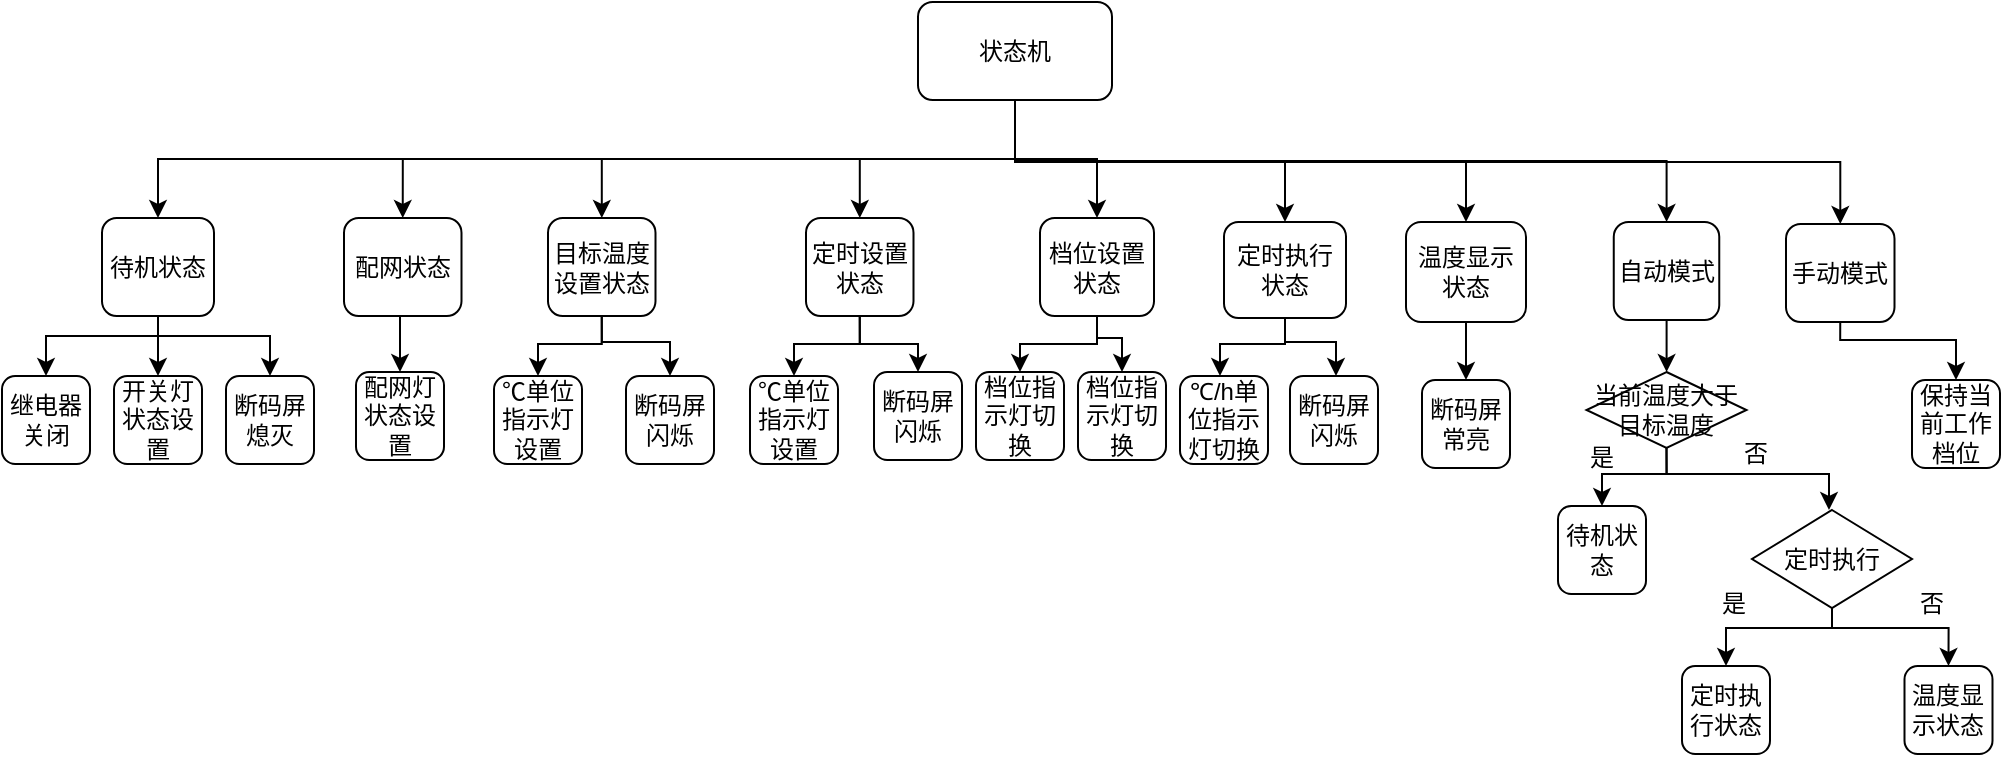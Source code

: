 <mxfile version="16.1.0" type="github">
  <diagram id="1CRwr2Rufhtn1Ta8XZuU" name="Page-1">
    <mxGraphModel dx="2249" dy="762" grid="0" gridSize="10" guides="1" tooltips="1" connect="1" arrows="1" fold="1" page="1" pageScale="1" pageWidth="827" pageHeight="1169" math="0" shadow="0">
      <root>
        <mxCell id="0" />
        <mxCell id="1" parent="0" />
        <mxCell id="KnodIHARpHvEZ9dMHLwk-2" style="edgeStyle=orthogonalEdgeStyle;rounded=0;orthogonalLoop=1;jettySize=auto;html=1;exitX=0.5;exitY=1;exitDx=0;exitDy=0;entryX=0.5;entryY=0;entryDx=0;entryDy=0;" edge="1" parent="1" source="KnodIHARpHvEZ9dMHLwk-7" target="KnodIHARpHvEZ9dMHLwk-9">
          <mxGeometry relative="1" as="geometry" />
        </mxCell>
        <mxCell id="KnodIHARpHvEZ9dMHLwk-3" style="edgeStyle=orthogonalEdgeStyle;rounded=0;orthogonalLoop=1;jettySize=auto;html=1;exitX=0.5;exitY=1;exitDx=0;exitDy=0;" edge="1" parent="1" source="KnodIHARpHvEZ9dMHLwk-7" target="KnodIHARpHvEZ9dMHLwk-10">
          <mxGeometry relative="1" as="geometry" />
        </mxCell>
        <mxCell id="KnodIHARpHvEZ9dMHLwk-4" style="edgeStyle=orthogonalEdgeStyle;rounded=0;orthogonalLoop=1;jettySize=auto;html=1;exitX=0.5;exitY=1;exitDx=0;exitDy=0;" edge="1" parent="1" source="KnodIHARpHvEZ9dMHLwk-7" target="KnodIHARpHvEZ9dMHLwk-11">
          <mxGeometry relative="1" as="geometry" />
        </mxCell>
        <mxCell id="KnodIHARpHvEZ9dMHLwk-5" style="edgeStyle=orthogonalEdgeStyle;rounded=0;orthogonalLoop=1;jettySize=auto;html=1;exitX=0.5;exitY=1;exitDx=0;exitDy=0;" edge="1" parent="1" source="KnodIHARpHvEZ9dMHLwk-7" target="KnodIHARpHvEZ9dMHLwk-13">
          <mxGeometry relative="1" as="geometry" />
        </mxCell>
        <mxCell id="KnodIHARpHvEZ9dMHLwk-6" style="edgeStyle=orthogonalEdgeStyle;rounded=0;orthogonalLoop=1;jettySize=auto;html=1;exitX=0.5;exitY=1;exitDx=0;exitDy=0;" edge="1" parent="1" source="KnodIHARpHvEZ9dMHLwk-7" target="KnodIHARpHvEZ9dMHLwk-15">
          <mxGeometry relative="1" as="geometry" />
        </mxCell>
        <mxCell id="KnodIHARpHvEZ9dMHLwk-64" style="edgeStyle=orthogonalEdgeStyle;rounded=0;orthogonalLoop=1;jettySize=auto;html=1;exitX=0.5;exitY=1;exitDx=0;exitDy=0;" edge="1" parent="1" source="KnodIHARpHvEZ9dMHLwk-7" target="KnodIHARpHvEZ9dMHLwk-60">
          <mxGeometry relative="1" as="geometry" />
        </mxCell>
        <mxCell id="KnodIHARpHvEZ9dMHLwk-65" style="edgeStyle=orthogonalEdgeStyle;rounded=0;orthogonalLoop=1;jettySize=auto;html=1;exitX=0.5;exitY=1;exitDx=0;exitDy=0;" edge="1" parent="1" source="KnodIHARpHvEZ9dMHLwk-7" target="KnodIHARpHvEZ9dMHLwk-63">
          <mxGeometry relative="1" as="geometry" />
        </mxCell>
        <mxCell id="KnodIHARpHvEZ9dMHLwk-68" style="edgeStyle=orthogonalEdgeStyle;rounded=0;orthogonalLoop=1;jettySize=auto;html=1;exitX=0.5;exitY=1;exitDx=0;exitDy=0;" edge="1" parent="1" source="KnodIHARpHvEZ9dMHLwk-7" target="KnodIHARpHvEZ9dMHLwk-66">
          <mxGeometry relative="1" as="geometry" />
        </mxCell>
        <mxCell id="KnodIHARpHvEZ9dMHLwk-69" style="edgeStyle=orthogonalEdgeStyle;rounded=0;orthogonalLoop=1;jettySize=auto;html=1;exitX=0.5;exitY=1;exitDx=0;exitDy=0;entryX=0.5;entryY=0;entryDx=0;entryDy=0;" edge="1" parent="1" source="KnodIHARpHvEZ9dMHLwk-7" target="KnodIHARpHvEZ9dMHLwk-67">
          <mxGeometry relative="1" as="geometry" />
        </mxCell>
        <mxCell id="KnodIHARpHvEZ9dMHLwk-7" value="状态机" style="rounded=1;whiteSpace=wrap;html=1;" vertex="1" parent="1">
          <mxGeometry x="208" y="307" width="97" height="49" as="geometry" />
        </mxCell>
        <mxCell id="KnodIHARpHvEZ9dMHLwk-8" value="待机状态" style="rounded=1;whiteSpace=wrap;html=1;" vertex="1" parent="1">
          <mxGeometry x="528" y="559" width="44" height="44" as="geometry" />
        </mxCell>
        <mxCell id="KnodIHARpHvEZ9dMHLwk-80" style="edgeStyle=orthogonalEdgeStyle;rounded=0;orthogonalLoop=1;jettySize=auto;html=1;exitX=0.5;exitY=1;exitDx=0;exitDy=0;entryX=0.5;entryY=0;entryDx=0;entryDy=0;" edge="1" parent="1" source="KnodIHARpHvEZ9dMHLwk-9" target="KnodIHARpHvEZ9dMHLwk-79">
          <mxGeometry relative="1" as="geometry" />
        </mxCell>
        <mxCell id="KnodIHARpHvEZ9dMHLwk-9" value="配网状态" style="rounded=1;whiteSpace=wrap;html=1;" vertex="1" parent="1">
          <mxGeometry x="-79" y="415" width="58.75" height="49" as="geometry" />
        </mxCell>
        <mxCell id="KnodIHARpHvEZ9dMHLwk-84" style="edgeStyle=orthogonalEdgeStyle;rounded=0;orthogonalLoop=1;jettySize=auto;html=1;exitX=0.5;exitY=1;exitDx=0;exitDy=0;entryX=0.5;entryY=0;entryDx=0;entryDy=0;" edge="1" parent="1" source="KnodIHARpHvEZ9dMHLwk-10" target="KnodIHARpHvEZ9dMHLwk-83">
          <mxGeometry relative="1" as="geometry">
            <Array as="points">
              <mxPoint x="50" y="478" />
              <mxPoint x="18" y="478" />
            </Array>
          </mxGeometry>
        </mxCell>
        <mxCell id="KnodIHARpHvEZ9dMHLwk-86" style="edgeStyle=orthogonalEdgeStyle;rounded=0;orthogonalLoop=1;jettySize=auto;html=1;exitX=0.5;exitY=1;exitDx=0;exitDy=0;entryX=0.5;entryY=0;entryDx=0;entryDy=0;" edge="1" parent="1" source="KnodIHARpHvEZ9dMHLwk-10" target="KnodIHARpHvEZ9dMHLwk-82">
          <mxGeometry relative="1" as="geometry">
            <Array as="points">
              <mxPoint x="50" y="477" />
              <mxPoint x="84" y="477" />
            </Array>
          </mxGeometry>
        </mxCell>
        <mxCell id="KnodIHARpHvEZ9dMHLwk-10" value="目标温度设置状态" style="rounded=1;whiteSpace=wrap;html=1;" vertex="1" parent="1">
          <mxGeometry x="23" y="415" width="53.75" height="49" as="geometry" />
        </mxCell>
        <mxCell id="KnodIHARpHvEZ9dMHLwk-90" style="edgeStyle=orthogonalEdgeStyle;rounded=0;orthogonalLoop=1;jettySize=auto;html=1;exitX=0.5;exitY=1;exitDx=0;exitDy=0;entryX=0.5;entryY=0;entryDx=0;entryDy=0;" edge="1" parent="1" source="KnodIHARpHvEZ9dMHLwk-11" target="KnodIHARpHvEZ9dMHLwk-87">
          <mxGeometry relative="1" as="geometry">
            <Array as="points">
              <mxPoint x="179" y="478" />
              <mxPoint x="146" y="478" />
            </Array>
          </mxGeometry>
        </mxCell>
        <mxCell id="KnodIHARpHvEZ9dMHLwk-104" style="edgeStyle=orthogonalEdgeStyle;rounded=0;orthogonalLoop=1;jettySize=auto;html=1;exitX=0.5;exitY=1;exitDx=0;exitDy=0;entryX=0.5;entryY=0;entryDx=0;entryDy=0;" edge="1" parent="1" source="KnodIHARpHvEZ9dMHLwk-11" target="KnodIHARpHvEZ9dMHLwk-88">
          <mxGeometry relative="1" as="geometry">
            <Array as="points">
              <mxPoint x="179" y="478" />
              <mxPoint x="208" y="478" />
            </Array>
          </mxGeometry>
        </mxCell>
        <mxCell id="KnodIHARpHvEZ9dMHLwk-11" value="定时设置状态" style="rounded=1;whiteSpace=wrap;html=1;" vertex="1" parent="1">
          <mxGeometry x="152" y="415" width="53.75" height="49" as="geometry" />
        </mxCell>
        <mxCell id="KnodIHARpHvEZ9dMHLwk-46" value="" style="edgeStyle=orthogonalEdgeStyle;rounded=0;orthogonalLoop=1;jettySize=auto;html=1;" edge="1" parent="1" source="KnodIHARpHvEZ9dMHLwk-13" target="KnodIHARpHvEZ9dMHLwk-45">
          <mxGeometry relative="1" as="geometry" />
        </mxCell>
        <mxCell id="KnodIHARpHvEZ9dMHLwk-13" value="自动模式" style="rounded=1;whiteSpace=wrap;html=1;" vertex="1" parent="1">
          <mxGeometry x="555.88" y="417" width="52.75" height="49" as="geometry" />
        </mxCell>
        <mxCell id="KnodIHARpHvEZ9dMHLwk-108" style="edgeStyle=orthogonalEdgeStyle;rounded=0;orthogonalLoop=1;jettySize=auto;html=1;exitX=0.5;exitY=1;exitDx=0;exitDy=0;entryX=0.5;entryY=0;entryDx=0;entryDy=0;" edge="1" parent="1" source="KnodIHARpHvEZ9dMHLwk-15" target="KnodIHARpHvEZ9dMHLwk-107">
          <mxGeometry relative="1" as="geometry">
            <Array as="points">
              <mxPoint x="669" y="476" />
              <mxPoint x="727" y="476" />
            </Array>
          </mxGeometry>
        </mxCell>
        <mxCell id="KnodIHARpHvEZ9dMHLwk-15" value="手动模式" style="rounded=1;whiteSpace=wrap;html=1;" vertex="1" parent="1">
          <mxGeometry x="642" y="418" width="54.25" height="49" as="geometry" />
        </mxCell>
        <mxCell id="KnodIHARpHvEZ9dMHLwk-47" style="edgeStyle=orthogonalEdgeStyle;rounded=0;orthogonalLoop=1;jettySize=auto;html=1;exitX=0.5;exitY=1;exitDx=0;exitDy=0;entryX=0.5;entryY=0;entryDx=0;entryDy=0;" edge="1" parent="1" source="KnodIHARpHvEZ9dMHLwk-45" target="KnodIHARpHvEZ9dMHLwk-8">
          <mxGeometry relative="1" as="geometry">
            <Array as="points">
              <mxPoint x="582" y="543" />
              <mxPoint x="550" y="543" />
            </Array>
          </mxGeometry>
        </mxCell>
        <mxCell id="KnodIHARpHvEZ9dMHLwk-51" style="edgeStyle=orthogonalEdgeStyle;rounded=0;orthogonalLoop=1;jettySize=auto;html=1;exitX=0.5;exitY=1;exitDx=0;exitDy=0;entryX=0.5;entryY=0;entryDx=0;entryDy=0;" edge="1" parent="1" source="KnodIHARpHvEZ9dMHLwk-45">
          <mxGeometry relative="1" as="geometry">
            <mxPoint x="663.5" y="561" as="targetPoint" />
            <Array as="points">
              <mxPoint x="582" y="543" />
              <mxPoint x="664" y="543" />
            </Array>
          </mxGeometry>
        </mxCell>
        <mxCell id="KnodIHARpHvEZ9dMHLwk-45" value="当前温度大于目标温度" style="rhombus;whiteSpace=wrap;html=1;" vertex="1" parent="1">
          <mxGeometry x="542.25" y="492" width="80" height="38" as="geometry" />
        </mxCell>
        <mxCell id="KnodIHARpHvEZ9dMHLwk-49" value="是" style="text;html=1;strokeColor=none;fillColor=none;align=center;verticalAlign=middle;whiteSpace=wrap;rounded=0;" vertex="1" parent="1">
          <mxGeometry x="520" y="520" width="60" height="30" as="geometry" />
        </mxCell>
        <mxCell id="KnodIHARpHvEZ9dMHLwk-52" value="否" style="text;html=1;strokeColor=none;fillColor=none;align=center;verticalAlign=middle;whiteSpace=wrap;rounded=0;" vertex="1" parent="1">
          <mxGeometry x="597" y="518" width="60" height="30" as="geometry" />
        </mxCell>
        <mxCell id="KnodIHARpHvEZ9dMHLwk-57" style="edgeStyle=orthogonalEdgeStyle;rounded=0;orthogonalLoop=1;jettySize=auto;html=1;exitX=0.5;exitY=1;exitDx=0;exitDy=0;" edge="1" parent="1" source="KnodIHARpHvEZ9dMHLwk-53" target="KnodIHARpHvEZ9dMHLwk-55">
          <mxGeometry relative="1" as="geometry">
            <Array as="points">
              <mxPoint x="665" y="620" />
              <mxPoint x="612" y="620" />
            </Array>
          </mxGeometry>
        </mxCell>
        <mxCell id="KnodIHARpHvEZ9dMHLwk-58" style="edgeStyle=orthogonalEdgeStyle;rounded=0;orthogonalLoop=1;jettySize=auto;html=1;exitX=0.5;exitY=1;exitDx=0;exitDy=0;entryX=0.5;entryY=0;entryDx=0;entryDy=0;" edge="1" parent="1" target="KnodIHARpHvEZ9dMHLwk-56">
          <mxGeometry relative="1" as="geometry">
            <mxPoint x="665" y="605" as="sourcePoint" />
            <mxPoint x="723" y="634" as="targetPoint" />
            <Array as="points">
              <mxPoint x="665" y="620" />
              <mxPoint x="723" y="620" />
            </Array>
          </mxGeometry>
        </mxCell>
        <mxCell id="KnodIHARpHvEZ9dMHLwk-53" value="定时执行" style="rhombus;whiteSpace=wrap;html=1;" vertex="1" parent="1">
          <mxGeometry x="625" y="561" width="80" height="49" as="geometry" />
        </mxCell>
        <mxCell id="KnodIHARpHvEZ9dMHLwk-55" value="定时执行状态" style="rounded=1;whiteSpace=wrap;html=1;" vertex="1" parent="1">
          <mxGeometry x="590" y="639" width="44" height="44" as="geometry" />
        </mxCell>
        <mxCell id="KnodIHARpHvEZ9dMHLwk-56" value="温度显示状态" style="rounded=1;whiteSpace=wrap;html=1;" vertex="1" parent="1">
          <mxGeometry x="701.25" y="639" width="44" height="44" as="geometry" />
        </mxCell>
        <mxCell id="KnodIHARpHvEZ9dMHLwk-105" style="edgeStyle=orthogonalEdgeStyle;rounded=0;orthogonalLoop=1;jettySize=auto;html=1;exitX=0.5;exitY=1;exitDx=0;exitDy=0;entryX=0.5;entryY=0;entryDx=0;entryDy=0;" edge="1" parent="1" source="KnodIHARpHvEZ9dMHLwk-60" target="KnodIHARpHvEZ9dMHLwk-92">
          <mxGeometry relative="1" as="geometry">
            <Array as="points">
              <mxPoint x="298" y="478" />
              <mxPoint x="259" y="478" />
            </Array>
          </mxGeometry>
        </mxCell>
        <mxCell id="KnodIHARpHvEZ9dMHLwk-106" style="edgeStyle=orthogonalEdgeStyle;rounded=0;orthogonalLoop=1;jettySize=auto;html=1;exitX=0.5;exitY=1;exitDx=0;exitDy=0;" edge="1" parent="1" source="KnodIHARpHvEZ9dMHLwk-60" target="KnodIHARpHvEZ9dMHLwk-102">
          <mxGeometry relative="1" as="geometry">
            <Array as="points">
              <mxPoint x="298" y="475" />
              <mxPoint x="310" y="475" />
            </Array>
          </mxGeometry>
        </mxCell>
        <mxCell id="KnodIHARpHvEZ9dMHLwk-60" value="档位设置状态" style="rounded=1;whiteSpace=wrap;html=1;" vertex="1" parent="1">
          <mxGeometry x="269" y="415" width="57" height="49" as="geometry" />
        </mxCell>
        <mxCell id="KnodIHARpHvEZ9dMHLwk-61" value="是" style="text;html=1;strokeColor=none;fillColor=none;align=center;verticalAlign=middle;whiteSpace=wrap;rounded=0;" vertex="1" parent="1">
          <mxGeometry x="586" y="593" width="60" height="30" as="geometry" />
        </mxCell>
        <mxCell id="KnodIHARpHvEZ9dMHLwk-62" value="否" style="text;html=1;strokeColor=none;fillColor=none;align=center;verticalAlign=middle;whiteSpace=wrap;rounded=0;" vertex="1" parent="1">
          <mxGeometry x="685.25" y="593" width="60" height="30" as="geometry" />
        </mxCell>
        <mxCell id="KnodIHARpHvEZ9dMHLwk-75" style="edgeStyle=orthogonalEdgeStyle;rounded=0;orthogonalLoop=1;jettySize=auto;html=1;exitX=0.5;exitY=1;exitDx=0;exitDy=0;entryX=0.5;entryY=0;entryDx=0;entryDy=0;" edge="1" parent="1" source="KnodIHARpHvEZ9dMHLwk-63" target="KnodIHARpHvEZ9dMHLwk-72">
          <mxGeometry relative="1" as="geometry">
            <Array as="points">
              <mxPoint x="-172" y="474" />
              <mxPoint x="-228" y="474" />
            </Array>
          </mxGeometry>
        </mxCell>
        <mxCell id="KnodIHARpHvEZ9dMHLwk-76" style="edgeStyle=orthogonalEdgeStyle;rounded=0;orthogonalLoop=1;jettySize=auto;html=1;exitX=0.5;exitY=1;exitDx=0;exitDy=0;entryX=0.5;entryY=0;entryDx=0;entryDy=0;" edge="1" parent="1" source="KnodIHARpHvEZ9dMHLwk-63" target="KnodIHARpHvEZ9dMHLwk-73">
          <mxGeometry relative="1" as="geometry" />
        </mxCell>
        <mxCell id="KnodIHARpHvEZ9dMHLwk-77" style="edgeStyle=orthogonalEdgeStyle;rounded=0;orthogonalLoop=1;jettySize=auto;html=1;exitX=0.5;exitY=1;exitDx=0;exitDy=0;" edge="1" parent="1" source="KnodIHARpHvEZ9dMHLwk-63" target="KnodIHARpHvEZ9dMHLwk-74">
          <mxGeometry relative="1" as="geometry">
            <Array as="points">
              <mxPoint x="-172" y="474" />
              <mxPoint x="-116" y="474" />
            </Array>
          </mxGeometry>
        </mxCell>
        <mxCell id="KnodIHARpHvEZ9dMHLwk-63" value="待机状态" style="rounded=1;whiteSpace=wrap;html=1;" vertex="1" parent="1">
          <mxGeometry x="-200" y="415" width="56" height="49" as="geometry" />
        </mxCell>
        <mxCell id="KnodIHARpHvEZ9dMHLwk-98" style="edgeStyle=orthogonalEdgeStyle;rounded=0;orthogonalLoop=1;jettySize=auto;html=1;exitX=0.5;exitY=1;exitDx=0;exitDy=0;" edge="1" parent="1" source="KnodIHARpHvEZ9dMHLwk-66" target="KnodIHARpHvEZ9dMHLwk-96">
          <mxGeometry relative="1" as="geometry">
            <Array as="points">
              <mxPoint x="392" y="478" />
              <mxPoint x="359" y="478" />
            </Array>
          </mxGeometry>
        </mxCell>
        <mxCell id="KnodIHARpHvEZ9dMHLwk-99" style="edgeStyle=orthogonalEdgeStyle;rounded=0;orthogonalLoop=1;jettySize=auto;html=1;exitX=0.5;exitY=1;exitDx=0;exitDy=0;" edge="1" parent="1" source="KnodIHARpHvEZ9dMHLwk-66" target="KnodIHARpHvEZ9dMHLwk-94">
          <mxGeometry relative="1" as="geometry">
            <Array as="points">
              <mxPoint x="392" y="477" />
              <mxPoint x="417" y="477" />
            </Array>
          </mxGeometry>
        </mxCell>
        <mxCell id="KnodIHARpHvEZ9dMHLwk-66" value="定时执行状态" style="rounded=1;whiteSpace=wrap;html=1;" vertex="1" parent="1">
          <mxGeometry x="361" y="417" width="61" height="48" as="geometry" />
        </mxCell>
        <mxCell id="KnodIHARpHvEZ9dMHLwk-101" value="" style="edgeStyle=orthogonalEdgeStyle;rounded=0;orthogonalLoop=1;jettySize=auto;html=1;" edge="1" parent="1" source="KnodIHARpHvEZ9dMHLwk-67" target="KnodIHARpHvEZ9dMHLwk-100">
          <mxGeometry relative="1" as="geometry" />
        </mxCell>
        <mxCell id="KnodIHARpHvEZ9dMHLwk-67" value="温度显示状态" style="rounded=1;whiteSpace=wrap;html=1;" vertex="1" parent="1">
          <mxGeometry x="452" y="417" width="60" height="50" as="geometry" />
        </mxCell>
        <mxCell id="KnodIHARpHvEZ9dMHLwk-72" value="继电器关闭" style="rounded=1;whiteSpace=wrap;html=1;" vertex="1" parent="1">
          <mxGeometry x="-250" y="494" width="44" height="44" as="geometry" />
        </mxCell>
        <mxCell id="KnodIHARpHvEZ9dMHLwk-73" value="开关灯状态设置" style="rounded=1;whiteSpace=wrap;html=1;" vertex="1" parent="1">
          <mxGeometry x="-194" y="494" width="44" height="44" as="geometry" />
        </mxCell>
        <mxCell id="KnodIHARpHvEZ9dMHLwk-74" value="断码屏熄灭" style="rounded=1;whiteSpace=wrap;html=1;" vertex="1" parent="1">
          <mxGeometry x="-138" y="494" width="44" height="44" as="geometry" />
        </mxCell>
        <mxCell id="KnodIHARpHvEZ9dMHLwk-79" value="配网灯状态设置" style="rounded=1;whiteSpace=wrap;html=1;" vertex="1" parent="1">
          <mxGeometry x="-73" y="492" width="44" height="44" as="geometry" />
        </mxCell>
        <mxCell id="KnodIHARpHvEZ9dMHLwk-82" value="断码屏闪烁" style="rounded=1;whiteSpace=wrap;html=1;" vertex="1" parent="1">
          <mxGeometry x="62" y="494" width="44" height="44" as="geometry" />
        </mxCell>
        <mxCell id="KnodIHARpHvEZ9dMHLwk-83" value="℃单位指示灯设置" style="rounded=1;whiteSpace=wrap;html=1;" vertex="1" parent="1">
          <mxGeometry x="-4" y="494" width="44" height="44" as="geometry" />
        </mxCell>
        <mxCell id="KnodIHARpHvEZ9dMHLwk-87" value="℃单位指示灯设置" style="rounded=1;whiteSpace=wrap;html=1;" vertex="1" parent="1">
          <mxGeometry x="124" y="494" width="44" height="44" as="geometry" />
        </mxCell>
        <mxCell id="KnodIHARpHvEZ9dMHLwk-88" value="断码屏闪烁" style="rounded=1;whiteSpace=wrap;html=1;" vertex="1" parent="1">
          <mxGeometry x="186" y="492" width="44" height="44" as="geometry" />
        </mxCell>
        <mxCell id="KnodIHARpHvEZ9dMHLwk-92" value="档位指示灯切换" style="rounded=1;whiteSpace=wrap;html=1;" vertex="1" parent="1">
          <mxGeometry x="237" y="492" width="44" height="44" as="geometry" />
        </mxCell>
        <mxCell id="KnodIHARpHvEZ9dMHLwk-94" value="断码屏闪烁" style="rounded=1;whiteSpace=wrap;html=1;" vertex="1" parent="1">
          <mxGeometry x="394" y="494" width="44" height="44" as="geometry" />
        </mxCell>
        <mxCell id="KnodIHARpHvEZ9dMHLwk-96" value="℃/h单位指示灯切换" style="rounded=1;whiteSpace=wrap;html=1;" vertex="1" parent="1">
          <mxGeometry x="339" y="494" width="44" height="44" as="geometry" />
        </mxCell>
        <mxCell id="KnodIHARpHvEZ9dMHLwk-100" value="断码屏常亮" style="rounded=1;whiteSpace=wrap;html=1;" vertex="1" parent="1">
          <mxGeometry x="460" y="496" width="44" height="44" as="geometry" />
        </mxCell>
        <mxCell id="KnodIHARpHvEZ9dMHLwk-102" value="档位指示灯切换" style="rounded=1;whiteSpace=wrap;html=1;" vertex="1" parent="1">
          <mxGeometry x="288" y="492" width="44" height="44" as="geometry" />
        </mxCell>
        <mxCell id="KnodIHARpHvEZ9dMHLwk-107" value="保持当前工作档位" style="rounded=1;whiteSpace=wrap;html=1;" vertex="1" parent="1">
          <mxGeometry x="705" y="496" width="44" height="44" as="geometry" />
        </mxCell>
      </root>
    </mxGraphModel>
  </diagram>
</mxfile>
